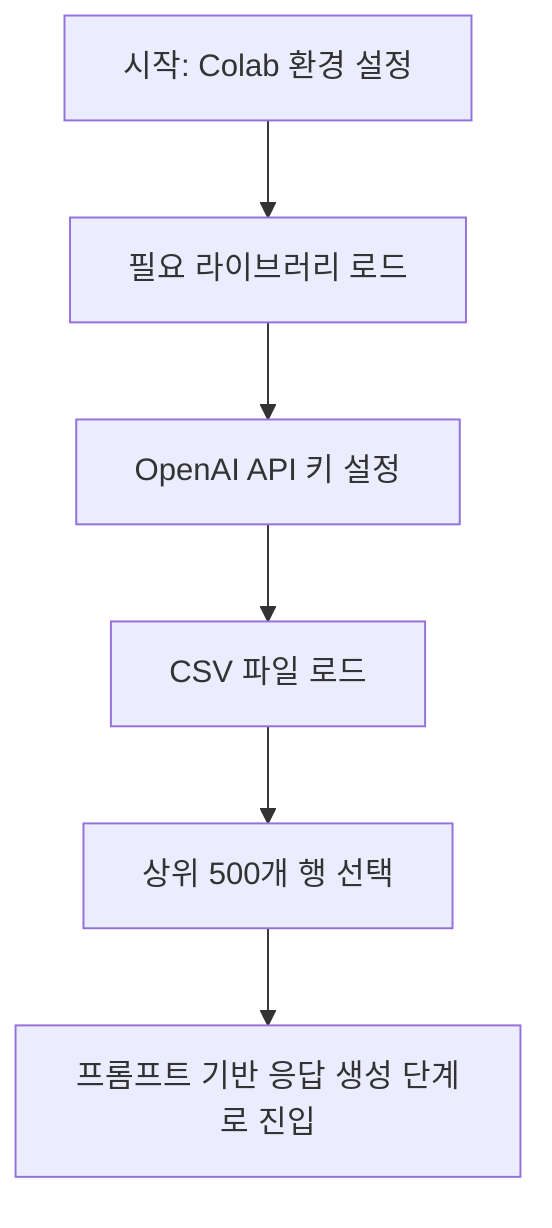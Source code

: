 flowchart TD
    A[시작: Colab 환경 설정] --> B[필요 라이브러리 로드]
    B --> C[OpenAI API 키 설정]
    C --> D[CSV 파일 로드]
    D --> E[상위 500개 행 선택]
    E --> F[프롬프트 기반 응답 생성 단계로 진입]